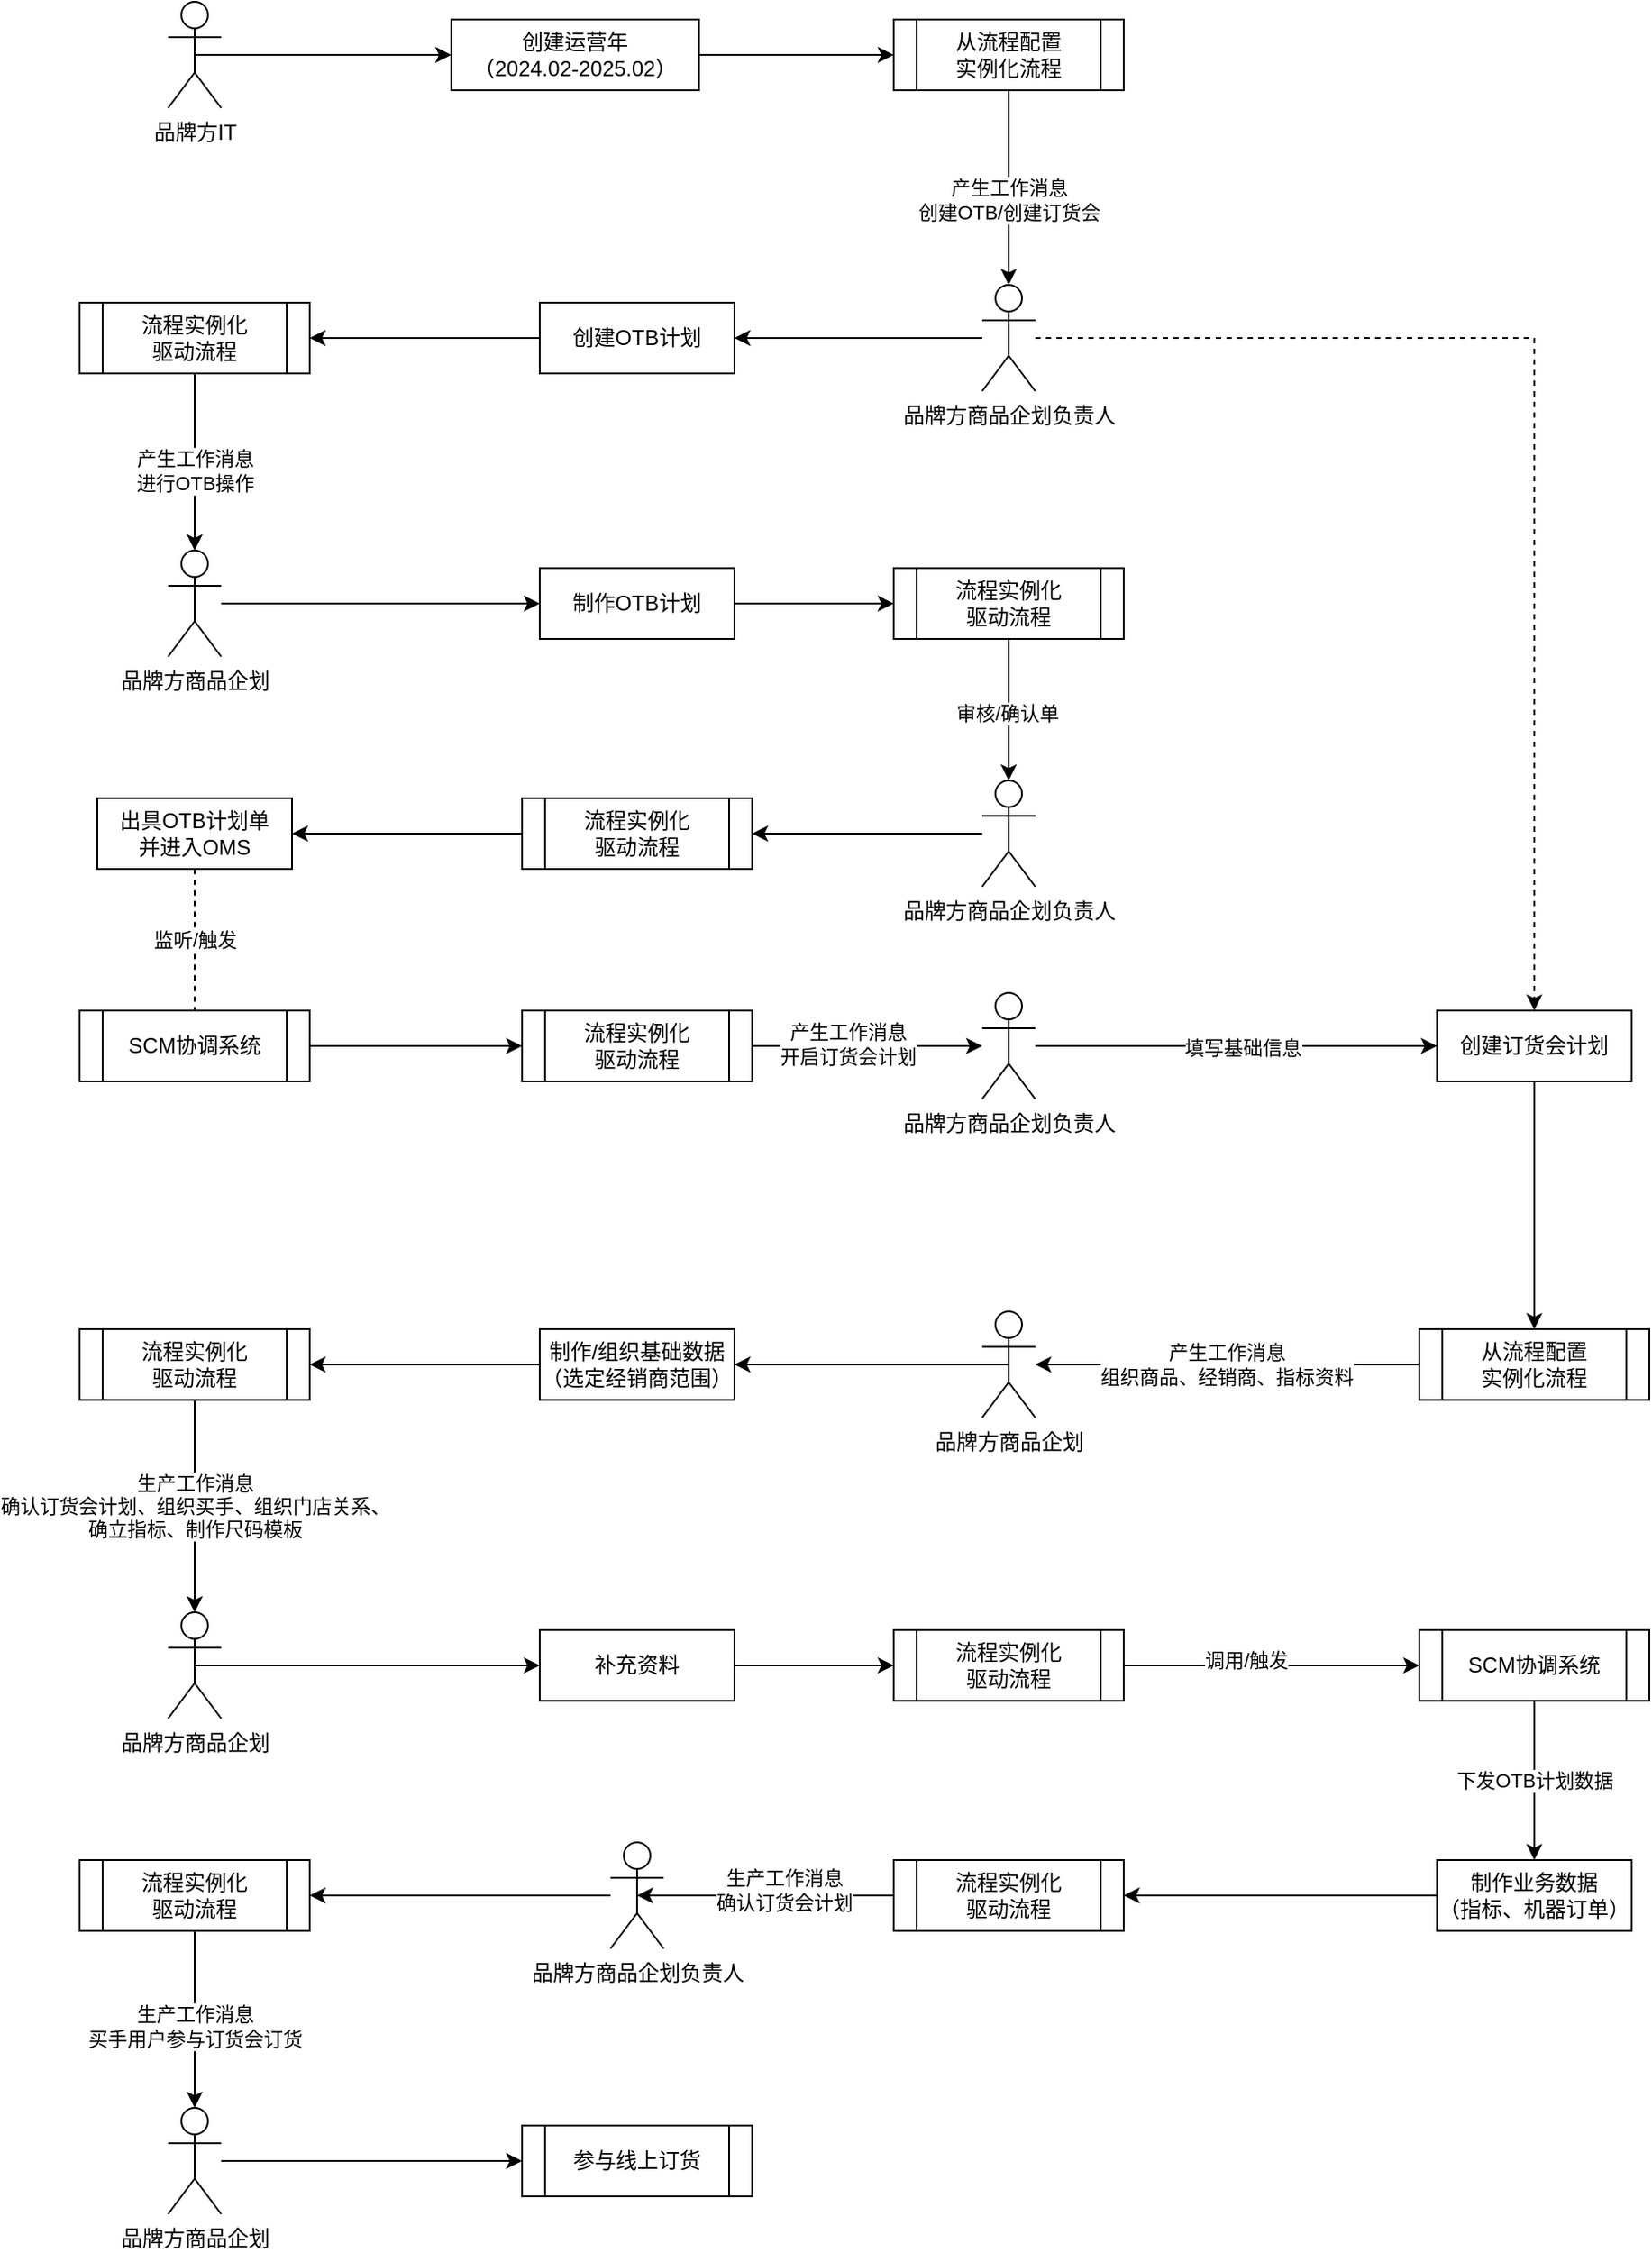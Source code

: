 <mxfile version="21.3.8" type="github">
  <diagram id="C5RBs43oDa-KdzZeNtuy" name="Page-1">
    <mxGraphModel dx="1434" dy="773" grid="1" gridSize="10" guides="1" tooltips="1" connect="1" arrows="1" fold="1" page="1" pageScale="1" pageWidth="827" pageHeight="1169" math="0" shadow="0">
      <root>
        <mxCell id="WIyWlLk6GJQsqaUBKTNV-0" />
        <mxCell id="WIyWlLk6GJQsqaUBKTNV-1" parent="WIyWlLk6GJQsqaUBKTNV-0" />
        <mxCell id="kj9RH1DjGObXgaocPHAw-4" style="edgeStyle=orthogonalEdgeStyle;rounded=0;orthogonalLoop=1;jettySize=auto;html=1;exitX=0.5;exitY=0.5;exitDx=0;exitDy=0;exitPerimeter=0;" edge="1" parent="WIyWlLk6GJQsqaUBKTNV-1" source="kj9RH1DjGObXgaocPHAw-0" target="kj9RH1DjGObXgaocPHAw-5">
          <mxGeometry relative="1" as="geometry">
            <mxPoint x="300" y="150" as="targetPoint" />
          </mxGeometry>
        </mxCell>
        <mxCell id="kj9RH1DjGObXgaocPHAw-0" value="品牌方IT" style="shape=umlActor;verticalLabelPosition=bottom;verticalAlign=top;html=1;outlineConnect=0;" vertex="1" parent="WIyWlLk6GJQsqaUBKTNV-1">
          <mxGeometry x="110" y="120" width="30" height="60" as="geometry" />
        </mxCell>
        <mxCell id="kj9RH1DjGObXgaocPHAw-18" style="edgeStyle=orthogonalEdgeStyle;rounded=0;orthogonalLoop=1;jettySize=auto;html=1;" edge="1" parent="WIyWlLk6GJQsqaUBKTNV-1" source="kj9RH1DjGObXgaocPHAw-1" target="kj9RH1DjGObXgaocPHAw-17">
          <mxGeometry relative="1" as="geometry" />
        </mxCell>
        <mxCell id="kj9RH1DjGObXgaocPHAw-1" value="创建OTB计划" style="whiteSpace=wrap;html=1;verticalAlign=middle;align=center;" vertex="1" parent="WIyWlLk6GJQsqaUBKTNV-1">
          <mxGeometry x="320" y="290" width="110" height="40" as="geometry" />
        </mxCell>
        <mxCell id="kj9RH1DjGObXgaocPHAw-14" style="edgeStyle=orthogonalEdgeStyle;rounded=0;orthogonalLoop=1;jettySize=auto;html=1;" edge="1" parent="WIyWlLk6GJQsqaUBKTNV-1" source="kj9RH1DjGObXgaocPHAw-3" target="kj9RH1DjGObXgaocPHAw-1">
          <mxGeometry relative="1" as="geometry" />
        </mxCell>
        <mxCell id="kj9RH1DjGObXgaocPHAw-15" style="edgeStyle=orthogonalEdgeStyle;rounded=0;orthogonalLoop=1;jettySize=auto;html=1;entryX=0.5;entryY=0;entryDx=0;entryDy=0;dashed=1;" edge="1" parent="WIyWlLk6GJQsqaUBKTNV-1" source="kj9RH1DjGObXgaocPHAw-3" target="kj9RH1DjGObXgaocPHAw-16">
          <mxGeometry relative="1" as="geometry">
            <mxPoint x="585" y="420" as="targetPoint" />
          </mxGeometry>
        </mxCell>
        <mxCell id="kj9RH1DjGObXgaocPHAw-3" value="品牌方商品企划负责人" style="shape=umlActor;verticalLabelPosition=bottom;verticalAlign=top;html=1;outlineConnect=0;" vertex="1" parent="WIyWlLk6GJQsqaUBKTNV-1">
          <mxGeometry x="570" y="280" width="30" height="60" as="geometry" />
        </mxCell>
        <mxCell id="kj9RH1DjGObXgaocPHAw-8" style="edgeStyle=orthogonalEdgeStyle;rounded=0;orthogonalLoop=1;jettySize=auto;html=1;exitX=1;exitY=0.5;exitDx=0;exitDy=0;" edge="1" parent="WIyWlLk6GJQsqaUBKTNV-1" source="kj9RH1DjGObXgaocPHAw-5" target="kj9RH1DjGObXgaocPHAw-7">
          <mxGeometry relative="1" as="geometry" />
        </mxCell>
        <mxCell id="kj9RH1DjGObXgaocPHAw-5" value="创建运营年&lt;br&gt;（2024.02-2025.02）" style="whiteSpace=wrap;html=1;verticalAlign=middle;align=center;" vertex="1" parent="WIyWlLk6GJQsqaUBKTNV-1">
          <mxGeometry x="270" y="130" width="140" height="40" as="geometry" />
        </mxCell>
        <mxCell id="kj9RH1DjGObXgaocPHAw-9" style="edgeStyle=orthogonalEdgeStyle;rounded=0;orthogonalLoop=1;jettySize=auto;html=1;exitX=0.5;exitY=1;exitDx=0;exitDy=0;" edge="1" parent="WIyWlLk6GJQsqaUBKTNV-1" source="kj9RH1DjGObXgaocPHAw-7" target="kj9RH1DjGObXgaocPHAw-3">
          <mxGeometry relative="1" as="geometry">
            <mxPoint x="585" y="300" as="targetPoint" />
          </mxGeometry>
        </mxCell>
        <mxCell id="kj9RH1DjGObXgaocPHAw-13" value="产生工作消息&lt;br&gt;创建OTB/创建订货会" style="edgeLabel;html=1;align=center;verticalAlign=middle;resizable=0;points=[];" vertex="1" connectable="0" parent="kj9RH1DjGObXgaocPHAw-9">
          <mxGeometry x="0.127" relative="1" as="geometry">
            <mxPoint as="offset" />
          </mxGeometry>
        </mxCell>
        <mxCell id="kj9RH1DjGObXgaocPHAw-7" value="从流程配置&lt;br&gt;实例化流程" style="shape=process;whiteSpace=wrap;html=1;backgroundOutline=1;" vertex="1" parent="WIyWlLk6GJQsqaUBKTNV-1">
          <mxGeometry x="520" y="130" width="130" height="40" as="geometry" />
        </mxCell>
        <mxCell id="kj9RH1DjGObXgaocPHAw-53" style="edgeStyle=orthogonalEdgeStyle;rounded=0;orthogonalLoop=1;jettySize=auto;html=1;" edge="1" parent="WIyWlLk6GJQsqaUBKTNV-1" source="kj9RH1DjGObXgaocPHAw-16" target="kj9RH1DjGObXgaocPHAw-52">
          <mxGeometry relative="1" as="geometry" />
        </mxCell>
        <mxCell id="kj9RH1DjGObXgaocPHAw-16" value="创建订货会计划" style="whiteSpace=wrap;html=1;verticalAlign=middle;align=center;" vertex="1" parent="WIyWlLk6GJQsqaUBKTNV-1">
          <mxGeometry x="827" y="690" width="110" height="40" as="geometry" />
        </mxCell>
        <mxCell id="kj9RH1DjGObXgaocPHAw-20" style="edgeStyle=orthogonalEdgeStyle;rounded=0;orthogonalLoop=1;jettySize=auto;html=1;exitX=0.5;exitY=1;exitDx=0;exitDy=0;" edge="1" parent="WIyWlLk6GJQsqaUBKTNV-1" source="kj9RH1DjGObXgaocPHAw-17" target="kj9RH1DjGObXgaocPHAw-19">
          <mxGeometry relative="1" as="geometry" />
        </mxCell>
        <mxCell id="kj9RH1DjGObXgaocPHAw-21" value="产生工作消息&lt;br style=&quot;border-color: var(--border-color);&quot;&gt;进行OTB操作" style="edgeLabel;html=1;align=center;verticalAlign=middle;resizable=0;points=[];" vertex="1" connectable="0" parent="kj9RH1DjGObXgaocPHAw-20">
          <mxGeometry x="-0.111" y="-2" relative="1" as="geometry">
            <mxPoint x="2" y="10" as="offset" />
          </mxGeometry>
        </mxCell>
        <mxCell id="kj9RH1DjGObXgaocPHAw-17" value="流程实例化&lt;br&gt;驱动流程" style="shape=process;whiteSpace=wrap;html=1;backgroundOutline=1;" vertex="1" parent="WIyWlLk6GJQsqaUBKTNV-1">
          <mxGeometry x="60" y="290" width="130" height="40" as="geometry" />
        </mxCell>
        <mxCell id="kj9RH1DjGObXgaocPHAw-24" style="edgeStyle=orthogonalEdgeStyle;rounded=0;orthogonalLoop=1;jettySize=auto;html=1;" edge="1" parent="WIyWlLk6GJQsqaUBKTNV-1" source="kj9RH1DjGObXgaocPHAw-19" target="kj9RH1DjGObXgaocPHAw-22">
          <mxGeometry relative="1" as="geometry" />
        </mxCell>
        <mxCell id="kj9RH1DjGObXgaocPHAw-19" value="品牌方商品企划" style="shape=umlActor;verticalLabelPosition=bottom;verticalAlign=top;html=1;outlineConnect=0;" vertex="1" parent="WIyWlLk6GJQsqaUBKTNV-1">
          <mxGeometry x="110" y="430" width="30" height="60" as="geometry" />
        </mxCell>
        <mxCell id="kj9RH1DjGObXgaocPHAw-26" style="edgeStyle=orthogonalEdgeStyle;rounded=0;orthogonalLoop=1;jettySize=auto;html=1;" edge="1" parent="WIyWlLk6GJQsqaUBKTNV-1" source="kj9RH1DjGObXgaocPHAw-22" target="kj9RH1DjGObXgaocPHAw-25">
          <mxGeometry relative="1" as="geometry" />
        </mxCell>
        <mxCell id="kj9RH1DjGObXgaocPHAw-22" value="制作OTB计划" style="whiteSpace=wrap;html=1;verticalAlign=middle;align=center;" vertex="1" parent="WIyWlLk6GJQsqaUBKTNV-1">
          <mxGeometry x="320" y="440" width="110" height="40" as="geometry" />
        </mxCell>
        <mxCell id="kj9RH1DjGObXgaocPHAw-28" style="edgeStyle=orthogonalEdgeStyle;rounded=0;orthogonalLoop=1;jettySize=auto;html=1;entryX=0.5;entryY=0;entryDx=0;entryDy=0;entryPerimeter=0;" edge="1" parent="WIyWlLk6GJQsqaUBKTNV-1" source="kj9RH1DjGObXgaocPHAw-25" target="kj9RH1DjGObXgaocPHAw-27">
          <mxGeometry relative="1" as="geometry" />
        </mxCell>
        <mxCell id="kj9RH1DjGObXgaocPHAw-30" value="审核/确认单" style="edgeLabel;html=1;align=center;verticalAlign=middle;resizable=0;points=[];" vertex="1" connectable="0" parent="kj9RH1DjGObXgaocPHAw-28">
          <mxGeometry x="0.05" y="-1" relative="1" as="geometry">
            <mxPoint as="offset" />
          </mxGeometry>
        </mxCell>
        <mxCell id="kj9RH1DjGObXgaocPHAw-25" value="流程实例化&lt;br&gt;驱动流程" style="shape=process;whiteSpace=wrap;html=1;backgroundOutline=1;" vertex="1" parent="WIyWlLk6GJQsqaUBKTNV-1">
          <mxGeometry x="520" y="440" width="130" height="40" as="geometry" />
        </mxCell>
        <mxCell id="kj9RH1DjGObXgaocPHAw-32" style="edgeStyle=orthogonalEdgeStyle;rounded=0;orthogonalLoop=1;jettySize=auto;html=1;" edge="1" parent="WIyWlLk6GJQsqaUBKTNV-1" source="kj9RH1DjGObXgaocPHAw-27" target="kj9RH1DjGObXgaocPHAw-31">
          <mxGeometry relative="1" as="geometry" />
        </mxCell>
        <mxCell id="kj9RH1DjGObXgaocPHAw-27" value="品牌方商品企划负责人" style="shape=umlActor;verticalLabelPosition=bottom;verticalAlign=top;html=1;outlineConnect=0;" vertex="1" parent="WIyWlLk6GJQsqaUBKTNV-1">
          <mxGeometry x="570" y="560" width="30" height="60" as="geometry" />
        </mxCell>
        <mxCell id="kj9RH1DjGObXgaocPHAw-34" style="edgeStyle=orthogonalEdgeStyle;rounded=0;orthogonalLoop=1;jettySize=auto;html=1;" edge="1" parent="WIyWlLk6GJQsqaUBKTNV-1" source="kj9RH1DjGObXgaocPHAw-31" target="kj9RH1DjGObXgaocPHAw-33">
          <mxGeometry relative="1" as="geometry" />
        </mxCell>
        <mxCell id="kj9RH1DjGObXgaocPHAw-31" value="流程实例化&lt;br&gt;驱动流程" style="shape=process;whiteSpace=wrap;html=1;backgroundOutline=1;" vertex="1" parent="WIyWlLk6GJQsqaUBKTNV-1">
          <mxGeometry x="310" y="570" width="130" height="40" as="geometry" />
        </mxCell>
        <mxCell id="kj9RH1DjGObXgaocPHAw-36" style="edgeStyle=orthogonalEdgeStyle;rounded=0;orthogonalLoop=1;jettySize=auto;html=1;exitX=0.5;exitY=1;exitDx=0;exitDy=0;entryX=0.5;entryY=0;entryDx=0;entryDy=0;dashed=1;endArrow=none;endFill=0;" edge="1" parent="WIyWlLk6GJQsqaUBKTNV-1" source="kj9RH1DjGObXgaocPHAw-33" target="kj9RH1DjGObXgaocPHAw-35">
          <mxGeometry relative="1" as="geometry" />
        </mxCell>
        <mxCell id="kj9RH1DjGObXgaocPHAw-37" value="监听/触发" style="edgeLabel;html=1;align=center;verticalAlign=middle;resizable=0;points=[];" vertex="1" connectable="0" parent="kj9RH1DjGObXgaocPHAw-36">
          <mxGeometry x="-0.225" y="1" relative="1" as="geometry">
            <mxPoint x="-1" y="9" as="offset" />
          </mxGeometry>
        </mxCell>
        <mxCell id="kj9RH1DjGObXgaocPHAw-33" value="出具OTB计划单&lt;br&gt;并进入OMS" style="whiteSpace=wrap;html=1;verticalAlign=middle;align=center;" vertex="1" parent="WIyWlLk6GJQsqaUBKTNV-1">
          <mxGeometry x="70" y="570" width="110" height="40" as="geometry" />
        </mxCell>
        <mxCell id="kj9RH1DjGObXgaocPHAw-39" style="edgeStyle=orthogonalEdgeStyle;rounded=0;orthogonalLoop=1;jettySize=auto;html=1;exitX=1;exitY=0.5;exitDx=0;exitDy=0;" edge="1" parent="WIyWlLk6GJQsqaUBKTNV-1" source="kj9RH1DjGObXgaocPHAw-35" target="kj9RH1DjGObXgaocPHAw-42">
          <mxGeometry relative="1" as="geometry">
            <mxPoint x="340" y="710" as="targetPoint" />
          </mxGeometry>
        </mxCell>
        <mxCell id="kj9RH1DjGObXgaocPHAw-35" value="SCM协调系统" style="shape=process;whiteSpace=wrap;html=1;backgroundOutline=1;" vertex="1" parent="WIyWlLk6GJQsqaUBKTNV-1">
          <mxGeometry x="60" y="690" width="130" height="40" as="geometry" />
        </mxCell>
        <mxCell id="kj9RH1DjGObXgaocPHAw-47" style="edgeStyle=orthogonalEdgeStyle;rounded=0;orthogonalLoop=1;jettySize=auto;html=1;exitX=1;exitY=0.5;exitDx=0;exitDy=0;" edge="1" parent="WIyWlLk6GJQsqaUBKTNV-1" source="kj9RH1DjGObXgaocPHAw-42" target="kj9RH1DjGObXgaocPHAw-46">
          <mxGeometry relative="1" as="geometry" />
        </mxCell>
        <mxCell id="kj9RH1DjGObXgaocPHAw-49" value="产生工作消息&lt;br&gt;开启订货会计划" style="edgeLabel;html=1;align=center;verticalAlign=middle;resizable=0;points=[];" vertex="1" connectable="0" parent="kj9RH1DjGObXgaocPHAw-47">
          <mxGeometry x="-0.18" y="1" relative="1" as="geometry">
            <mxPoint as="offset" />
          </mxGeometry>
        </mxCell>
        <mxCell id="kj9RH1DjGObXgaocPHAw-42" value="流程实例化&lt;br&gt;驱动流程" style="shape=process;whiteSpace=wrap;html=1;backgroundOutline=1;" vertex="1" parent="WIyWlLk6GJQsqaUBKTNV-1">
          <mxGeometry x="310" y="690" width="130" height="40" as="geometry" />
        </mxCell>
        <mxCell id="kj9RH1DjGObXgaocPHAw-81" style="edgeStyle=orthogonalEdgeStyle;rounded=0;orthogonalLoop=1;jettySize=auto;html=1;exitX=0;exitY=0.5;exitDx=0;exitDy=0;" edge="1" parent="WIyWlLk6GJQsqaUBKTNV-1" source="kj9RH1DjGObXgaocPHAw-44" target="kj9RH1DjGObXgaocPHAw-80">
          <mxGeometry relative="1" as="geometry" />
        </mxCell>
        <mxCell id="kj9RH1DjGObXgaocPHAw-44" value="制作业务数据&lt;br&gt;（指标、机器订单）" style="whiteSpace=wrap;html=1;verticalAlign=middle;align=center;" vertex="1" parent="WIyWlLk6GJQsqaUBKTNV-1">
          <mxGeometry x="827" y="1170" width="110" height="40" as="geometry" />
        </mxCell>
        <mxCell id="kj9RH1DjGObXgaocPHAw-50" style="edgeStyle=orthogonalEdgeStyle;rounded=0;orthogonalLoop=1;jettySize=auto;html=1;" edge="1" parent="WIyWlLk6GJQsqaUBKTNV-1" source="kj9RH1DjGObXgaocPHAw-46" target="kj9RH1DjGObXgaocPHAw-16">
          <mxGeometry relative="1" as="geometry" />
        </mxCell>
        <mxCell id="kj9RH1DjGObXgaocPHAw-64" value="填写基础信息" style="edgeLabel;html=1;align=center;verticalAlign=middle;resizable=0;points=[];" vertex="1" connectable="0" parent="kj9RH1DjGObXgaocPHAw-50">
          <mxGeometry x="0.031" y="-1" relative="1" as="geometry">
            <mxPoint as="offset" />
          </mxGeometry>
        </mxCell>
        <mxCell id="kj9RH1DjGObXgaocPHAw-46" value="品牌方商品企划负责人" style="shape=umlActor;verticalLabelPosition=bottom;verticalAlign=top;html=1;outlineConnect=0;" vertex="1" parent="WIyWlLk6GJQsqaUBKTNV-1">
          <mxGeometry x="570" y="680" width="30" height="60" as="geometry" />
        </mxCell>
        <mxCell id="kj9RH1DjGObXgaocPHAw-61" style="edgeStyle=orthogonalEdgeStyle;rounded=0;orthogonalLoop=1;jettySize=auto;html=1;exitX=0.5;exitY=0.5;exitDx=0;exitDy=0;exitPerimeter=0;entryX=1;entryY=0.5;entryDx=0;entryDy=0;" edge="1" parent="WIyWlLk6GJQsqaUBKTNV-1" source="kj9RH1DjGObXgaocPHAw-51" target="kj9RH1DjGObXgaocPHAw-62">
          <mxGeometry relative="1" as="geometry">
            <mxPoint x="460" y="890" as="targetPoint" />
          </mxGeometry>
        </mxCell>
        <mxCell id="kj9RH1DjGObXgaocPHAw-51" value="品牌方商品企划" style="shape=umlActor;verticalLabelPosition=bottom;verticalAlign=top;html=1;outlineConnect=0;" vertex="1" parent="WIyWlLk6GJQsqaUBKTNV-1">
          <mxGeometry x="570" y="860" width="30" height="60" as="geometry" />
        </mxCell>
        <mxCell id="kj9RH1DjGObXgaocPHAw-54" value="产生工作消息&lt;br&gt;组织商品、经销商、指标资料" style="edgeStyle=orthogonalEdgeStyle;rounded=0;orthogonalLoop=1;jettySize=auto;html=1;" edge="1" parent="WIyWlLk6GJQsqaUBKTNV-1" source="kj9RH1DjGObXgaocPHAw-52" target="kj9RH1DjGObXgaocPHAw-51">
          <mxGeometry x="0.005" relative="1" as="geometry">
            <mxPoint as="offset" />
          </mxGeometry>
        </mxCell>
        <mxCell id="kj9RH1DjGObXgaocPHAw-52" value="从流程配置&lt;br style=&quot;border-color: var(--border-color);&quot;&gt;实例化流程" style="shape=process;whiteSpace=wrap;html=1;backgroundOutline=1;" vertex="1" parent="WIyWlLk6GJQsqaUBKTNV-1">
          <mxGeometry x="817" y="870" width="130" height="40" as="geometry" />
        </mxCell>
        <mxCell id="kj9RH1DjGObXgaocPHAw-60" value="下发OTB计划数据" style="edgeStyle=orthogonalEdgeStyle;rounded=0;orthogonalLoop=1;jettySize=auto;html=1;" edge="1" parent="WIyWlLk6GJQsqaUBKTNV-1" source="kj9RH1DjGObXgaocPHAw-58" target="kj9RH1DjGObXgaocPHAw-44">
          <mxGeometry relative="1" as="geometry" />
        </mxCell>
        <mxCell id="kj9RH1DjGObXgaocPHAw-58" value="SCM协调系统" style="shape=process;whiteSpace=wrap;html=1;backgroundOutline=1;" vertex="1" parent="WIyWlLk6GJQsqaUBKTNV-1">
          <mxGeometry x="817" y="1040" width="130" height="40" as="geometry" />
        </mxCell>
        <mxCell id="kj9RH1DjGObXgaocPHAw-67" style="edgeStyle=orthogonalEdgeStyle;rounded=0;orthogonalLoop=1;jettySize=auto;html=1;" edge="1" parent="WIyWlLk6GJQsqaUBKTNV-1" source="kj9RH1DjGObXgaocPHAw-62" target="kj9RH1DjGObXgaocPHAw-66">
          <mxGeometry relative="1" as="geometry" />
        </mxCell>
        <mxCell id="kj9RH1DjGObXgaocPHAw-62" value="制作/组织基础数据&lt;br&gt;（选定经销商范围）" style="whiteSpace=wrap;html=1;verticalAlign=middle;align=center;" vertex="1" parent="WIyWlLk6GJQsqaUBKTNV-1">
          <mxGeometry x="320" y="870" width="110" height="40" as="geometry" />
        </mxCell>
        <mxCell id="kj9RH1DjGObXgaocPHAw-70" value="生产工作消息&lt;br&gt;确认订货会计划、组织买手、组织门店关系、&lt;br&gt;确立指标、制作尺码模板" style="edgeStyle=orthogonalEdgeStyle;rounded=0;orthogonalLoop=1;jettySize=auto;html=1;" edge="1" parent="WIyWlLk6GJQsqaUBKTNV-1" source="kj9RH1DjGObXgaocPHAw-66" target="kj9RH1DjGObXgaocPHAw-69">
          <mxGeometry relative="1" as="geometry">
            <mxPoint as="offset" />
          </mxGeometry>
        </mxCell>
        <mxCell id="kj9RH1DjGObXgaocPHAw-66" value="流程实例化&lt;br&gt;驱动流程" style="shape=process;whiteSpace=wrap;html=1;backgroundOutline=1;" vertex="1" parent="WIyWlLk6GJQsqaUBKTNV-1">
          <mxGeometry x="60" y="870" width="130" height="40" as="geometry" />
        </mxCell>
        <mxCell id="kj9RH1DjGObXgaocPHAw-73" style="edgeStyle=orthogonalEdgeStyle;rounded=0;orthogonalLoop=1;jettySize=auto;html=1;exitX=0.5;exitY=0.5;exitDx=0;exitDy=0;exitPerimeter=0;" edge="1" parent="WIyWlLk6GJQsqaUBKTNV-1" source="kj9RH1DjGObXgaocPHAw-69" target="kj9RH1DjGObXgaocPHAw-72">
          <mxGeometry relative="1" as="geometry" />
        </mxCell>
        <mxCell id="kj9RH1DjGObXgaocPHAw-69" value="品牌方商品企划" style="shape=umlActor;verticalLabelPosition=bottom;verticalAlign=top;html=1;outlineConnect=0;" vertex="1" parent="WIyWlLk6GJQsqaUBKTNV-1">
          <mxGeometry x="110" y="1030" width="30" height="60" as="geometry" />
        </mxCell>
        <mxCell id="kj9RH1DjGObXgaocPHAw-75" style="edgeStyle=orthogonalEdgeStyle;rounded=0;orthogonalLoop=1;jettySize=auto;html=1;" edge="1" parent="WIyWlLk6GJQsqaUBKTNV-1" source="kj9RH1DjGObXgaocPHAw-72" target="kj9RH1DjGObXgaocPHAw-74">
          <mxGeometry relative="1" as="geometry" />
        </mxCell>
        <mxCell id="kj9RH1DjGObXgaocPHAw-72" value="补充资料" style="whiteSpace=wrap;html=1;verticalAlign=middle;align=center;" vertex="1" parent="WIyWlLk6GJQsqaUBKTNV-1">
          <mxGeometry x="320" y="1040" width="110" height="40" as="geometry" />
        </mxCell>
        <mxCell id="kj9RH1DjGObXgaocPHAw-78" style="edgeStyle=orthogonalEdgeStyle;rounded=0;orthogonalLoop=1;jettySize=auto;html=1;exitX=1;exitY=0.5;exitDx=0;exitDy=0;" edge="1" parent="WIyWlLk6GJQsqaUBKTNV-1" source="kj9RH1DjGObXgaocPHAw-74" target="kj9RH1DjGObXgaocPHAw-58">
          <mxGeometry relative="1" as="geometry" />
        </mxCell>
        <mxCell id="kj9RH1DjGObXgaocPHAw-79" value="调用/触发" style="edgeLabel;html=1;align=center;verticalAlign=middle;resizable=0;points=[];" vertex="1" connectable="0" parent="kj9RH1DjGObXgaocPHAw-78">
          <mxGeometry x="-0.174" y="3" relative="1" as="geometry">
            <mxPoint as="offset" />
          </mxGeometry>
        </mxCell>
        <mxCell id="kj9RH1DjGObXgaocPHAw-74" value="流程实例化&lt;br&gt;驱动流程" style="shape=process;whiteSpace=wrap;html=1;backgroundOutline=1;" vertex="1" parent="WIyWlLk6GJQsqaUBKTNV-1">
          <mxGeometry x="520" y="1040" width="130" height="40" as="geometry" />
        </mxCell>
        <mxCell id="kj9RH1DjGObXgaocPHAw-83" style="edgeStyle=orthogonalEdgeStyle;rounded=0;orthogonalLoop=1;jettySize=auto;html=1;exitX=0;exitY=0.5;exitDx=0;exitDy=0;entryX=0.5;entryY=0.5;entryDx=0;entryDy=0;entryPerimeter=0;" edge="1" parent="WIyWlLk6GJQsqaUBKTNV-1" source="kj9RH1DjGObXgaocPHAw-80" target="kj9RH1DjGObXgaocPHAw-82">
          <mxGeometry relative="1" as="geometry" />
        </mxCell>
        <mxCell id="kj9RH1DjGObXgaocPHAw-84" value="生产工作消息&lt;br&gt;确认订货会计划" style="edgeLabel;html=1;align=center;verticalAlign=middle;resizable=0;points=[];" vertex="1" connectable="0" parent="kj9RH1DjGObXgaocPHAw-83">
          <mxGeometry x="-0.145" y="-3" relative="1" as="geometry">
            <mxPoint as="offset" />
          </mxGeometry>
        </mxCell>
        <mxCell id="kj9RH1DjGObXgaocPHAw-80" value="流程实例化&lt;br&gt;驱动流程" style="shape=process;whiteSpace=wrap;html=1;backgroundOutline=1;" vertex="1" parent="WIyWlLk6GJQsqaUBKTNV-1">
          <mxGeometry x="520" y="1170" width="130" height="40" as="geometry" />
        </mxCell>
        <mxCell id="kj9RH1DjGObXgaocPHAw-91" style="edgeStyle=orthogonalEdgeStyle;rounded=0;orthogonalLoop=1;jettySize=auto;html=1;entryX=1;entryY=0.5;entryDx=0;entryDy=0;" edge="1" parent="WIyWlLk6GJQsqaUBKTNV-1" source="kj9RH1DjGObXgaocPHAw-82" target="kj9RH1DjGObXgaocPHAw-92">
          <mxGeometry relative="1" as="geometry">
            <mxPoint x="145.5" y="1190.5" as="targetPoint" />
          </mxGeometry>
        </mxCell>
        <mxCell id="kj9RH1DjGObXgaocPHAw-82" value="品牌方商品企划负责人" style="shape=umlActor;verticalLabelPosition=bottom;verticalAlign=top;html=1;outlineConnect=0;" vertex="1" parent="WIyWlLk6GJQsqaUBKTNV-1">
          <mxGeometry x="360" y="1160" width="30" height="60" as="geometry" />
        </mxCell>
        <mxCell id="kj9RH1DjGObXgaocPHAw-94" style="edgeStyle=orthogonalEdgeStyle;rounded=0;orthogonalLoop=1;jettySize=auto;html=1;exitX=0.5;exitY=1;exitDx=0;exitDy=0;" edge="1" parent="WIyWlLk6GJQsqaUBKTNV-1" source="kj9RH1DjGObXgaocPHAw-92" target="kj9RH1DjGObXgaocPHAw-93">
          <mxGeometry relative="1" as="geometry" />
        </mxCell>
        <mxCell id="kj9RH1DjGObXgaocPHAw-95" value="生产工作消息&lt;br&gt;买手用户参与订货会订货" style="edgeLabel;html=1;align=center;verticalAlign=middle;resizable=0;points=[];" vertex="1" connectable="0" parent="kj9RH1DjGObXgaocPHAw-94">
          <mxGeometry x="-0.363" y="3" relative="1" as="geometry">
            <mxPoint x="-3" y="22" as="offset" />
          </mxGeometry>
        </mxCell>
        <mxCell id="kj9RH1DjGObXgaocPHAw-92" value="流程实例化&lt;br&gt;驱动流程" style="shape=process;whiteSpace=wrap;html=1;backgroundOutline=1;" vertex="1" parent="WIyWlLk6GJQsqaUBKTNV-1">
          <mxGeometry x="60" y="1170" width="130" height="40" as="geometry" />
        </mxCell>
        <mxCell id="kj9RH1DjGObXgaocPHAw-99" style="edgeStyle=orthogonalEdgeStyle;rounded=0;orthogonalLoop=1;jettySize=auto;html=1;" edge="1" parent="WIyWlLk6GJQsqaUBKTNV-1" source="kj9RH1DjGObXgaocPHAw-93" target="kj9RH1DjGObXgaocPHAw-98">
          <mxGeometry relative="1" as="geometry" />
        </mxCell>
        <mxCell id="kj9RH1DjGObXgaocPHAw-93" value="品牌方商品企划" style="shape=umlActor;verticalLabelPosition=bottom;verticalAlign=top;html=1;outlineConnect=0;" vertex="1" parent="WIyWlLk6GJQsqaUBKTNV-1">
          <mxGeometry x="110" y="1310" width="30" height="60" as="geometry" />
        </mxCell>
        <mxCell id="kj9RH1DjGObXgaocPHAw-98" value="参与线上订货" style="shape=process;whiteSpace=wrap;html=1;backgroundOutline=1;" vertex="1" parent="WIyWlLk6GJQsqaUBKTNV-1">
          <mxGeometry x="310" y="1320" width="130" height="40" as="geometry" />
        </mxCell>
      </root>
    </mxGraphModel>
  </diagram>
</mxfile>
